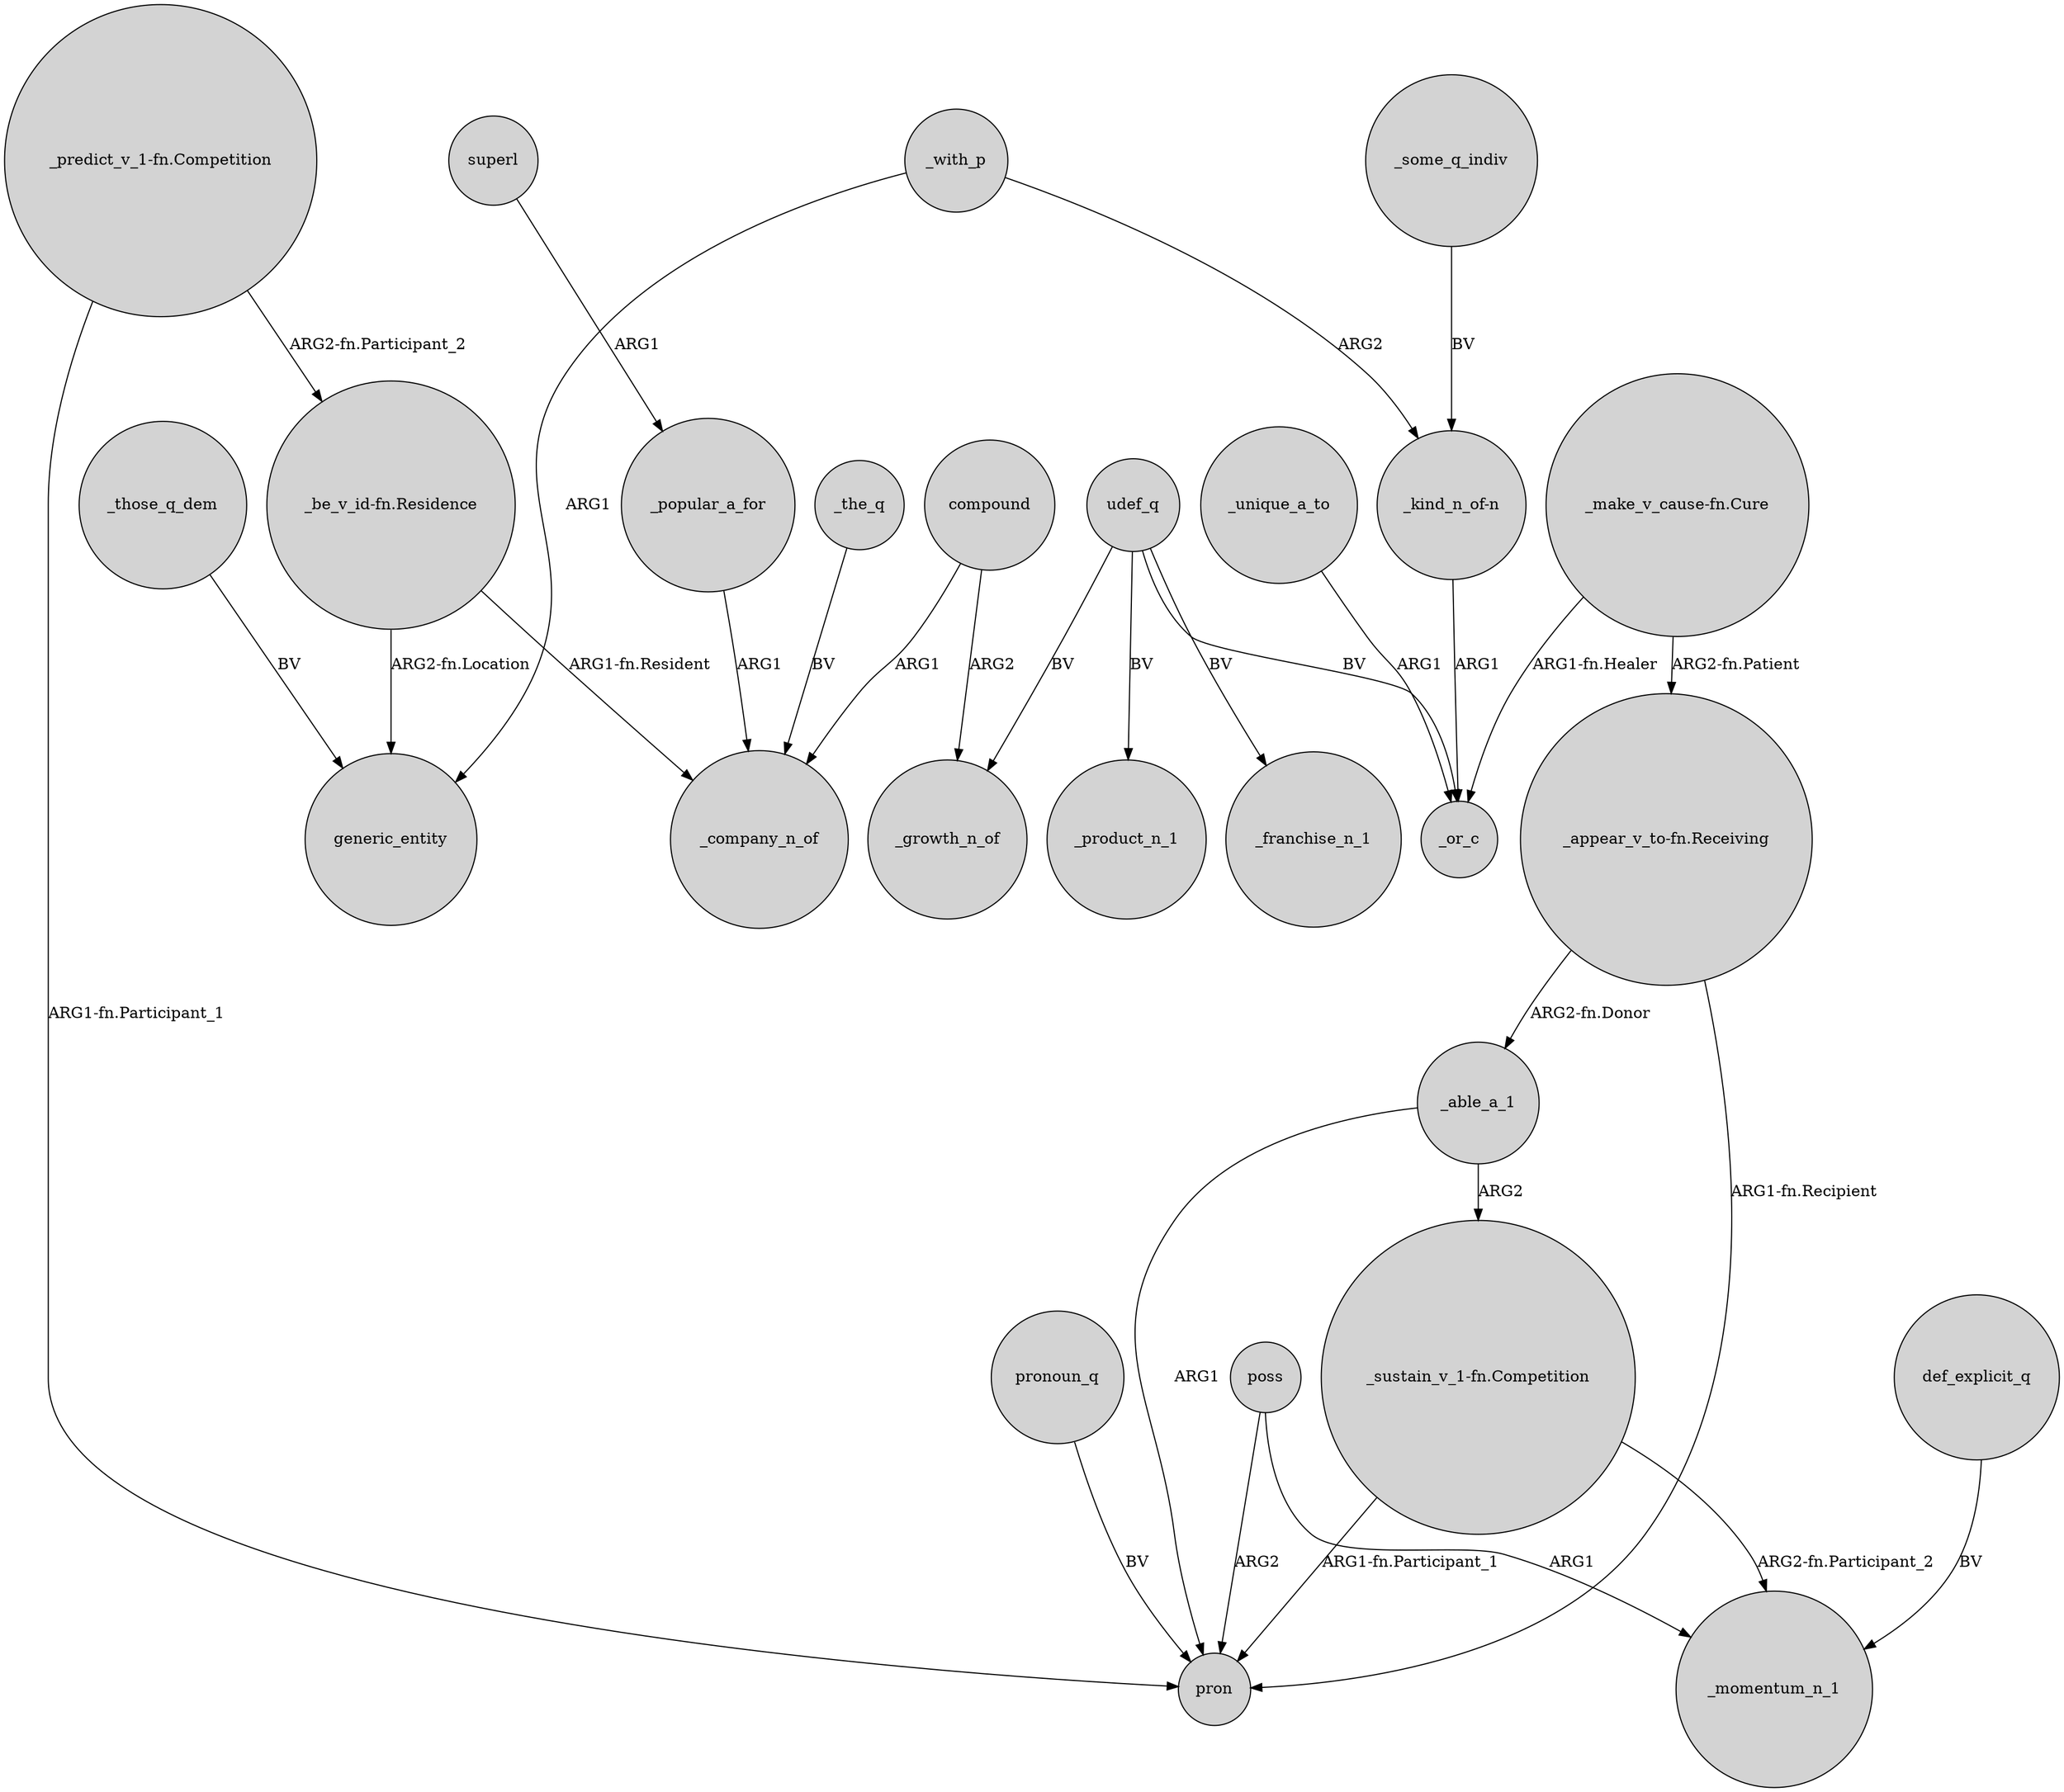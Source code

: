 digraph {
	node [shape=circle style=filled]
	_with_p -> generic_entity [label=ARG1]
	_those_q_dem -> generic_entity [label=BV]
	"_kind_n_of-n" -> _or_c [label=ARG1]
	_able_a_1 -> pron [label=ARG1]
	"_predict_v_1-fn.Competition" -> pron [label="ARG1-fn.Participant_1"]
	def_explicit_q -> _momentum_n_1 [label=BV]
	compound -> _company_n_of [label=ARG1]
	udef_q -> _product_n_1 [label=BV]
	"_appear_v_to-fn.Receiving" -> pron [label="ARG1-fn.Recipient"]
	superl -> _popular_a_for [label=ARG1]
	_with_p -> "_kind_n_of-n" [label=ARG2]
	udef_q -> _or_c [label=BV]
	pronoun_q -> pron [label=BV]
	poss -> _momentum_n_1 [label=ARG1]
	poss -> pron [label=ARG2]
	"_appear_v_to-fn.Receiving" -> _able_a_1 [label="ARG2-fn.Donor"]
	_unique_a_to -> _or_c [label=ARG1]
	_popular_a_for -> _company_n_of [label=ARG1]
	compound -> _growth_n_of [label=ARG2]
	"_make_v_cause-fn.Cure" -> "_appear_v_to-fn.Receiving" [label="ARG2-fn.Patient"]
	udef_q -> _growth_n_of [label=BV]
	_some_q_indiv -> "_kind_n_of-n" [label=BV]
	"_predict_v_1-fn.Competition" -> "_be_v_id-fn.Residence" [label="ARG2-fn.Participant_2"]
	"_make_v_cause-fn.Cure" -> _or_c [label="ARG1-fn.Healer"]
	"_sustain_v_1-fn.Competition" -> pron [label="ARG1-fn.Participant_1"]
	"_sustain_v_1-fn.Competition" -> _momentum_n_1 [label="ARG2-fn.Participant_2"]
	_the_q -> _company_n_of [label=BV]
	udef_q -> _franchise_n_1 [label=BV]
	_able_a_1 -> "_sustain_v_1-fn.Competition" [label=ARG2]
	"_be_v_id-fn.Residence" -> _company_n_of [label="ARG1-fn.Resident"]
	"_be_v_id-fn.Residence" -> generic_entity [label="ARG2-fn.Location"]
}
